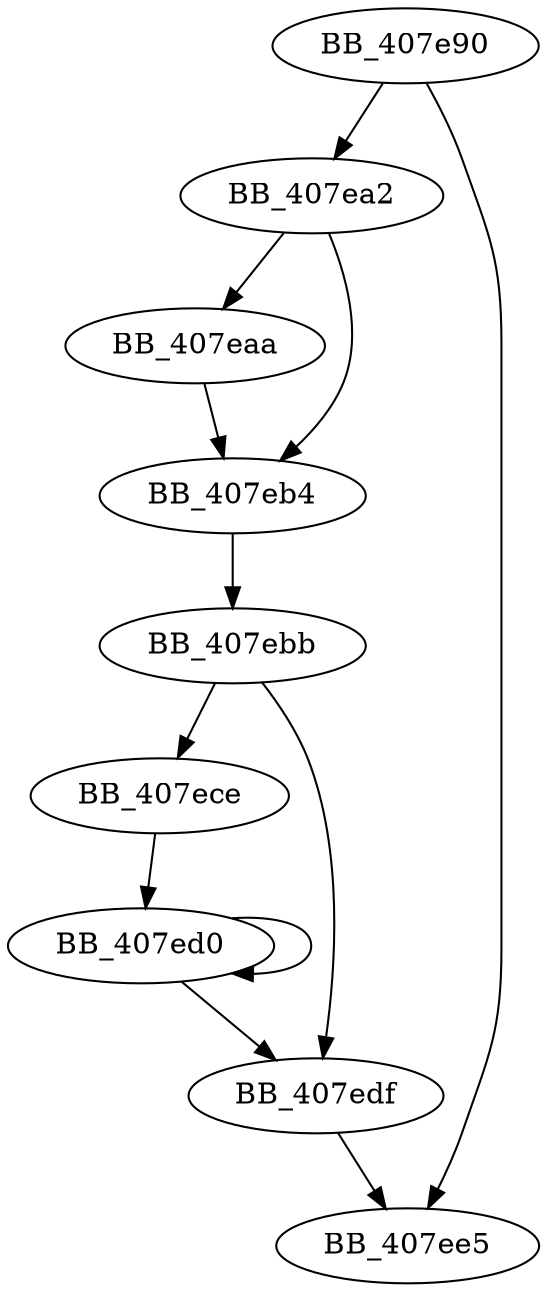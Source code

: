 DiGraph sub_407E90{
BB_407e90->BB_407ea2
BB_407e90->BB_407ee5
BB_407ea2->BB_407eaa
BB_407ea2->BB_407eb4
BB_407eaa->BB_407eb4
BB_407eb4->BB_407ebb
BB_407ebb->BB_407ece
BB_407ebb->BB_407edf
BB_407ece->BB_407ed0
BB_407ed0->BB_407ed0
BB_407ed0->BB_407edf
BB_407edf->BB_407ee5
}
